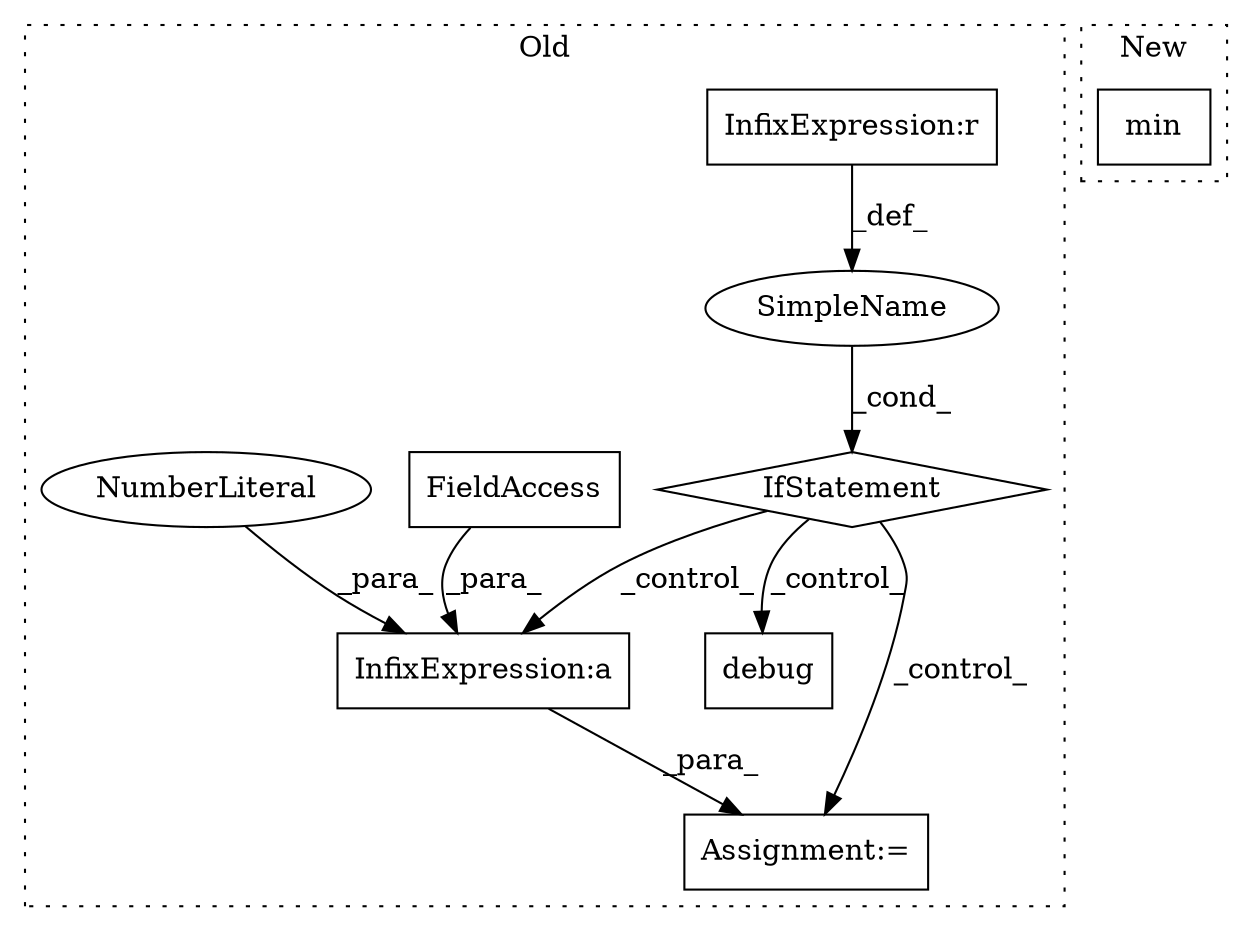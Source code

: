 digraph G {
subgraph cluster0 {
1 [label="debug" a="32" s="4960,4985" l="6,1" shape="box"];
3 [label="IfStatement" a="25" s="4881,4946" l="4,2" shape="diamond"];
4 [label="SimpleName" a="42" s="" l="" shape="ellipse"];
5 [label="InfixExpression:r" a="27" s="4898" l="3" shape="box"];
6 [label="Assignment:=" a="7" s="5374" l="1" shape="box"];
7 [label="InfixExpression:a" a="27" s="5342" l="3" shape="box"];
8 [label="FieldAccess" a="22" s="5313" l="29" shape="box"];
9 [label="NumberLiteral" a="34" s="5345" l="3" shape="ellipse"];
label = "Old";
style="dotted";
}
subgraph cluster1 {
2 [label="min" a="32" s="5076,5109" l="4,1" shape="box"];
label = "New";
style="dotted";
}
3 -> 6 [label="_control_"];
3 -> 1 [label="_control_"];
3 -> 7 [label="_control_"];
4 -> 3 [label="_cond_"];
5 -> 4 [label="_def_"];
7 -> 6 [label="_para_"];
8 -> 7 [label="_para_"];
9 -> 7 [label="_para_"];
}